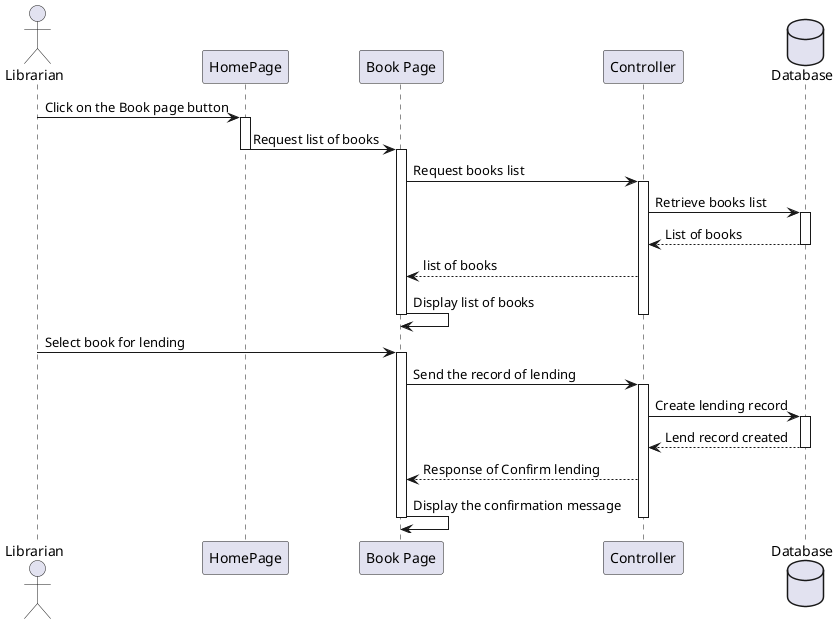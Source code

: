 @startuml
actor "Librarian" as Librarian
participant "HomePage" as Home
participant "Book Page" as Page
participant "Controller" as System
database "Database" as BooksDB

Librarian -> Home: Click on the Book page button
activate Home
Home -> Page: Request list of books
deactivate Home
activate Page
Page -> System: Request books list
activate System

System -> BooksDB: Retrieve books list
activate BooksDB
BooksDB --> System: List of books
deactivate BooksDB
System --> Page:  list of books
Page -> Page: Display list of books
deactivate System
deactivate Page


Librarian -> Page: Select book for lending
activate Page
Page -> System: Send the record of lending
activate System

System -> BooksDB: Create lending record
activate BooksDB
BooksDB --> System: Lend record created
deactivate BooksDB

System --> Page: Response of Confirm lending
Page -> Page: Display the confirmation message
deactivate Page
deactivate System
@enduml